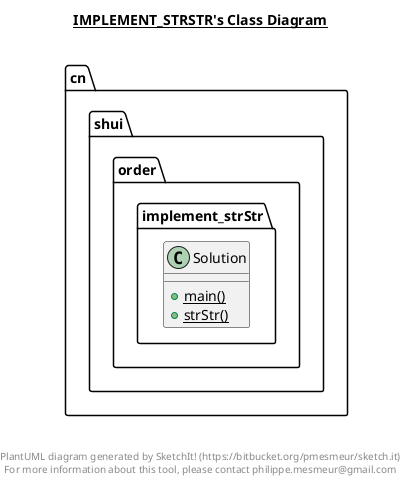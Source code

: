 @startuml

title __IMPLEMENT_STRSTR's Class Diagram__\n

  namespace cn.shui.order {
    namespace implement_strStr {
      class cn.shui.order.implement_strStr.Solution {
          {static} + main()
          {static} + strStr()
      }
    }
  }
  



right footer


PlantUML diagram generated by SketchIt! (https://bitbucket.org/pmesmeur/sketch.it)
For more information about this tool, please contact philippe.mesmeur@gmail.com
endfooter

@enduml
